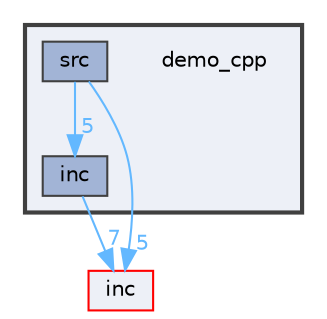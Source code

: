 digraph "demo_cpp"
{
 // INTERACTIVE_SVG=YES
 // LATEX_PDF_SIZE
  bgcolor="transparent";
  edge [fontname=Helvetica,fontsize=10,labelfontname=Helvetica,labelfontsize=10];
  node [fontname=Helvetica,fontsize=10,shape=box,height=0.2,width=0.4];
  compound=true
  subgraph clusterdir_17a9c27f48eb40d1f2b86d618cc4c05b {
    graph [ bgcolor="#edf0f7", pencolor="grey25", label="", fontname=Helvetica,fontsize=10 style="filled,bold", URL="dir_17a9c27f48eb40d1f2b86d618cc4c05b.html",tooltip=""]
    dir_17a9c27f48eb40d1f2b86d618cc4c05b [shape=plaintext, label="demo_cpp"];
  dir_0b71bd5817e729ab9017988b2fcce11e [label="inc", fillcolor="#a2b4d6", color="grey25", style="filled", URL="dir_0b71bd5817e729ab9017988b2fcce11e.html",tooltip=""];
  dir_12d02279d0d35e429521b6a21346b05c [label="src", fillcolor="#a2b4d6", color="grey25", style="filled", URL="dir_12d02279d0d35e429521b6a21346b05c.html",tooltip=""];
  }
  dir_bfccd401955b95cf8c75461437045ac0 [label="inc", fillcolor="#edf0f7", color="red", style="filled", URL="dir_bfccd401955b95cf8c75461437045ac0.html",tooltip=""];
  dir_0b71bd5817e729ab9017988b2fcce11e->dir_bfccd401955b95cf8c75461437045ac0 [headlabel="7", labeldistance=1.5 headhref="dir_000001_000002.html" color="steelblue1" fontcolor="steelblue1"];
  dir_12d02279d0d35e429521b6a21346b05c->dir_0b71bd5817e729ab9017988b2fcce11e [headlabel="5", labeldistance=1.5 headhref="dir_000003_000001.html" color="steelblue1" fontcolor="steelblue1"];
  dir_12d02279d0d35e429521b6a21346b05c->dir_bfccd401955b95cf8c75461437045ac0 [headlabel="5", labeldistance=1.5 headhref="dir_000003_000002.html" color="steelblue1" fontcolor="steelblue1"];
}
